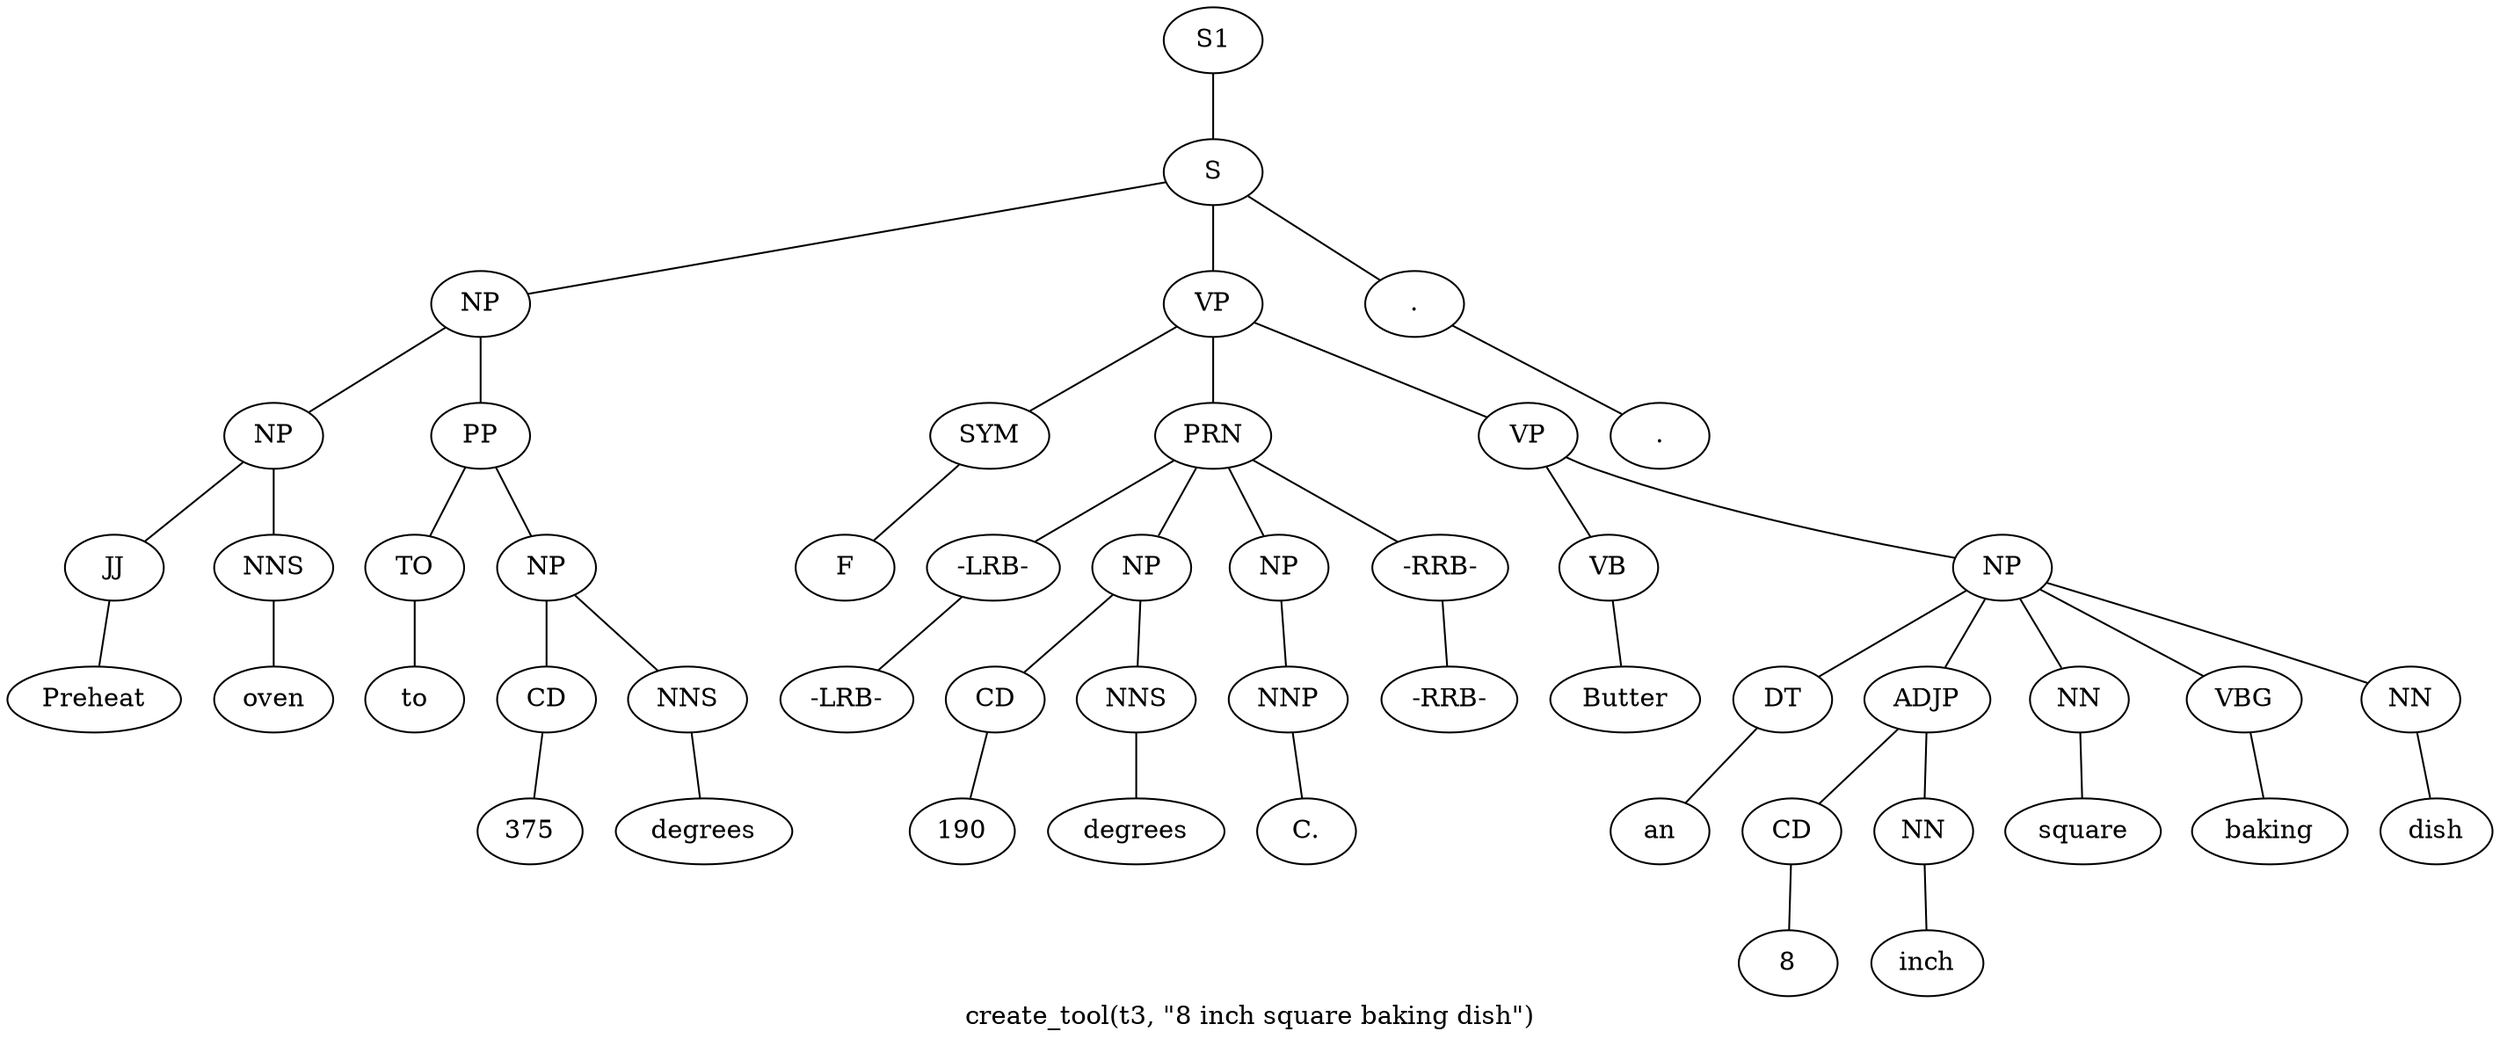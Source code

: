 graph SyntaxGraph {
	label = "create_tool(t3, \"8 inch square baking dish\")";
	Node0 [label="S1"];
	Node1 [label="S"];
	Node2 [label="NP"];
	Node3 [label="NP"];
	Node4 [label="JJ"];
	Node5 [label="Preheat"];
	Node6 [label="NNS"];
	Node7 [label="oven"];
	Node8 [label="PP"];
	Node9 [label="TO"];
	Node10 [label="to"];
	Node11 [label="NP"];
	Node12 [label="CD"];
	Node13 [label="375"];
	Node14 [label="NNS"];
	Node15 [label="degrees"];
	Node16 [label="VP"];
	Node17 [label="SYM"];
	Node18 [label="F"];
	Node19 [label="PRN"];
	Node20 [label="-LRB-"];
	Node21 [label="-LRB-"];
	Node22 [label="NP"];
	Node23 [label="CD"];
	Node24 [label="190"];
	Node25 [label="NNS"];
	Node26 [label="degrees"];
	Node27 [label="NP"];
	Node28 [label="NNP"];
	Node29 [label="C."];
	Node30 [label="-RRB-"];
	Node31 [label="-RRB-"];
	Node32 [label="VP"];
	Node33 [label="VB"];
	Node34 [label="Butter"];
	Node35 [label="NP"];
	Node36 [label="DT"];
	Node37 [label="an"];
	Node38 [label="ADJP"];
	Node39 [label="CD"];
	Node40 [label="8"];
	Node41 [label="NN"];
	Node42 [label="inch"];
	Node43 [label="NN"];
	Node44 [label="square"];
	Node45 [label="VBG"];
	Node46 [label="baking"];
	Node47 [label="NN"];
	Node48 [label="dish"];
	Node49 [label="."];
	Node50 [label="."];

	Node0 -- Node1;
	Node1 -- Node2;
	Node1 -- Node16;
	Node1 -- Node49;
	Node2 -- Node3;
	Node2 -- Node8;
	Node3 -- Node4;
	Node3 -- Node6;
	Node4 -- Node5;
	Node6 -- Node7;
	Node8 -- Node9;
	Node8 -- Node11;
	Node9 -- Node10;
	Node11 -- Node12;
	Node11 -- Node14;
	Node12 -- Node13;
	Node14 -- Node15;
	Node16 -- Node17;
	Node16 -- Node19;
	Node16 -- Node32;
	Node17 -- Node18;
	Node19 -- Node20;
	Node19 -- Node22;
	Node19 -- Node27;
	Node19 -- Node30;
	Node20 -- Node21;
	Node22 -- Node23;
	Node22 -- Node25;
	Node23 -- Node24;
	Node25 -- Node26;
	Node27 -- Node28;
	Node28 -- Node29;
	Node30 -- Node31;
	Node32 -- Node33;
	Node32 -- Node35;
	Node33 -- Node34;
	Node35 -- Node36;
	Node35 -- Node38;
	Node35 -- Node43;
	Node35 -- Node45;
	Node35 -- Node47;
	Node36 -- Node37;
	Node38 -- Node39;
	Node38 -- Node41;
	Node39 -- Node40;
	Node41 -- Node42;
	Node43 -- Node44;
	Node45 -- Node46;
	Node47 -- Node48;
	Node49 -- Node50;
}
